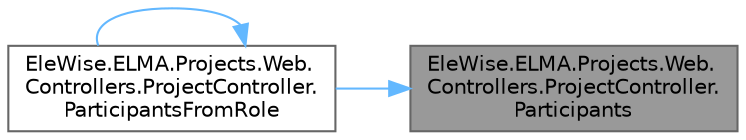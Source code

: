 digraph "EleWise.ELMA.Projects.Web.Controllers.ProjectController.Participants"
{
 // LATEX_PDF_SIZE
  bgcolor="transparent";
  edge [fontname=Helvetica,fontsize=10,labelfontname=Helvetica,labelfontsize=10];
  node [fontname=Helvetica,fontsize=10,shape=box,height=0.2,width=0.4];
  rankdir="RL";
  Node1 [id="Node000001",label="EleWise.ELMA.Projects.Web.\lControllers.ProjectController.\lParticipants",height=0.2,width=0.4,color="gray40", fillcolor="grey60", style="filled", fontcolor="black",tooltip="Возвращает список участников проекта, сгруппированных по проектным ролям."];
  Node1 -> Node2 [id="edge1_Node000001_Node000002",dir="back",color="steelblue1",style="solid",tooltip=" "];
  Node2 [id="Node000002",label="EleWise.ELMA.Projects.Web.\lControllers.ProjectController.\lParticipantsFromRole",height=0.2,width=0.4,color="grey40", fillcolor="white", style="filled",URL="$class_ele_wise_1_1_e_l_m_a_1_1_projects_1_1_web_1_1_controllers_1_1_project_controller.html#a213ae5b84b1bacf138762c2c4a085332",tooltip="Список пользователей для роли проекта"];
  Node2 -> Node2 [id="edge2_Node000002_Node000002",dir="back",color="steelblue1",style="solid",tooltip=" "];
}
